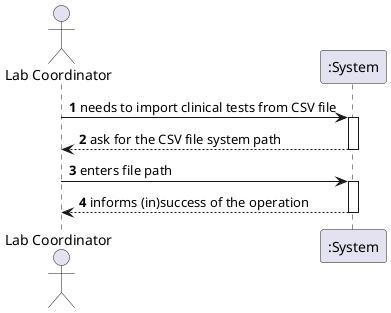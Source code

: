 @startuml

autonumber

actor "Lab Coordinator" as LC
participant ":System" as SYSTEM

LC -> SYSTEM : needs to import clinical tests from CSV file
activate SYSTEM
SYSTEM --> LC : ask for the CSV file system path
deactivate SYSTEM
LC -> SYSTEM : enters file path
activate SYSTEM
SYSTEM --> LC : informs (in)success of the operation
deactivate SYSTEM

@enduml
